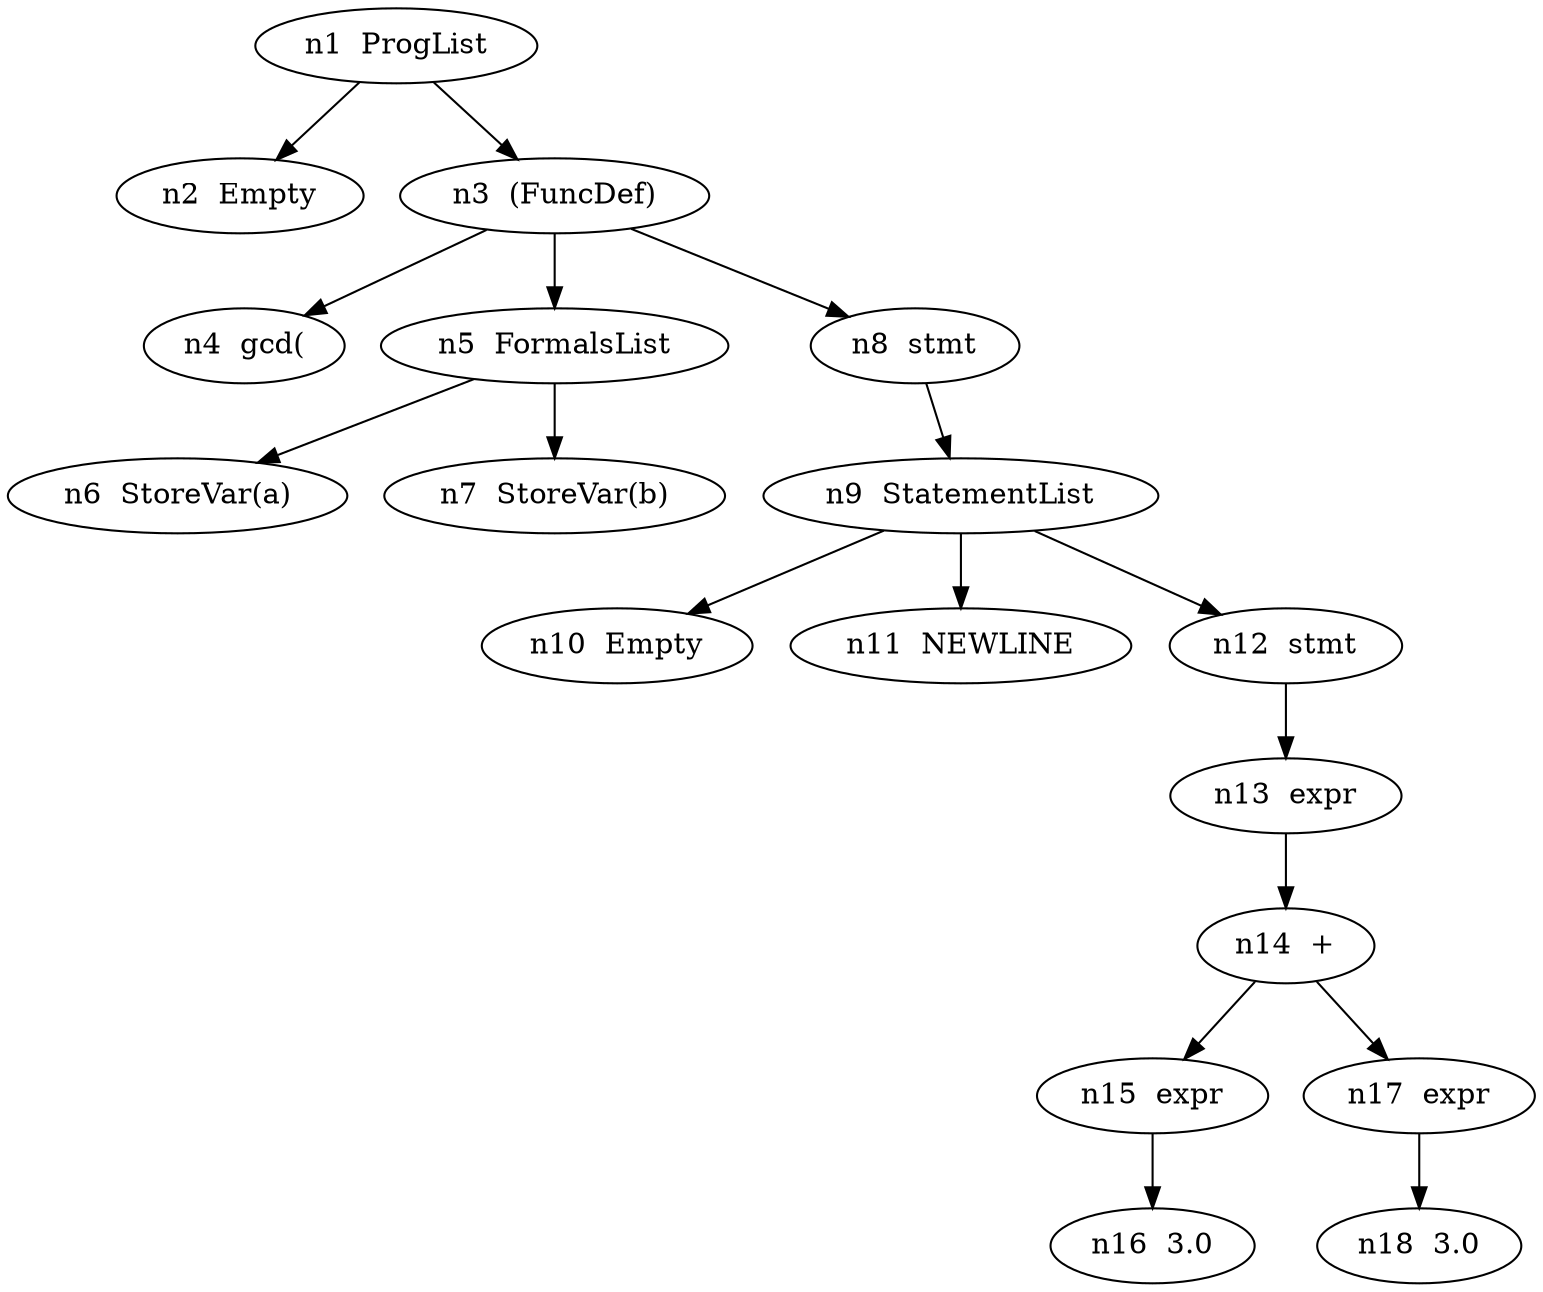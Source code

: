// Compilador
digraph {
	n1 [label="n1  ProgList"]
	n2 [label="n2  Empty"]
		n1 -> n2
	n3 [label="n3  (FuncDef)"]
	n4 [label="n4  gcd("]
	n5 [label="n5  FormalsList"]
	n6 [label="n6  StoreVar(a)"]
		n5 -> n6
	n7 [label="n7  StoreVar(b)"]
		n5 -> n7
	n9 [label="n9  StatementList"]
	n10 [label="n10  Empty"]
		n9 -> n10
	n11 [label="n11  NEWLINE"]
		n9 -> n11
	n14 [label="n14  +"]
	n16 [label="n16  3.0"]
		n15 -> n16
	n15 [label="n15  expr"]
	n18 [label="n18  3.0"]
		n17 -> n18
	n17 [label="n17  expr"]
		n14 -> n15
		n14 -> n17
		n13 -> n14
	n13 [label="n13  expr"]
		n12 -> n13
	n12 [label="n12  stmt"]
		n9 -> n12
		n8 -> n9
	n8 [label="n8  stmt"]
		n3 -> n4
		n3 -> n5
		n3 -> n8
		n1 -> n3
}